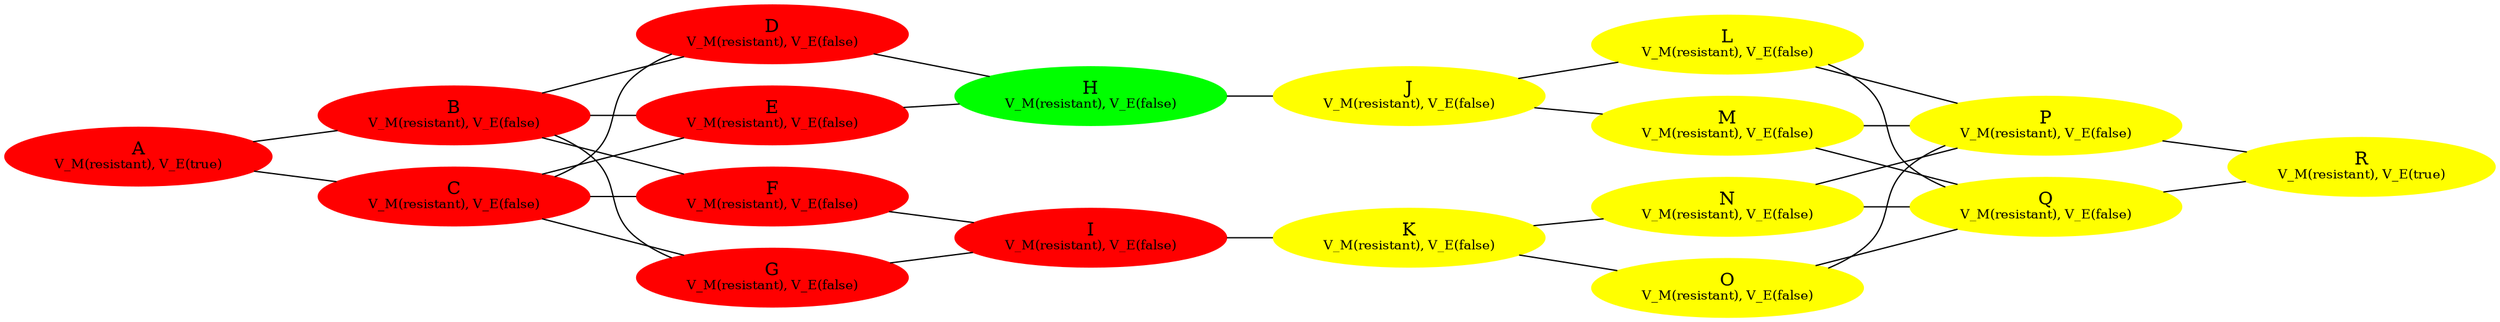 graph {
 rankdir=LR;
A[label=<A<BR /><FONT POINT-SIZE="10">V_M(resistant), V_E(true)</FONT>>,style=filled, color=red];
B[label=<B<BR /><FONT POINT-SIZE="10">V_M(resistant), V_E(false)</FONT>>,style=filled, color=red];
C[label=<C<BR /><FONT POINT-SIZE="10">V_M(resistant), V_E(false)</FONT>>,style=filled, color=red];
D[label=<D<BR /><FONT POINT-SIZE="10">V_M(resistant), V_E(false)</FONT>>,style=filled, color=red];
E[label=<E<BR /><FONT POINT-SIZE="10">V_M(resistant), V_E(false)</FONT>>,style=filled, color=red];
F[label=<F<BR /><FONT POINT-SIZE="10">V_M(resistant), V_E(false)</FONT>>,style=filled, color=red];
G[label=<G<BR /><FONT POINT-SIZE="10">V_M(resistant), V_E(false)</FONT>>,style=filled, color=red];
H[label=<H<BR /><FONT POINT-SIZE="10">V_M(resistant), V_E(false)</FONT>>,style=filled, color=green];
I[label=<I<BR /><FONT POINT-SIZE="10">V_M(resistant), V_E(false)</FONT>>,style=filled, color=red];
J[label=<J<BR /><FONT POINT-SIZE="10">V_M(resistant), V_E(false)</FONT>>,style=filled, color=yellow];
K[label=<K<BR /><FONT POINT-SIZE="10">V_M(resistant), V_E(false)</FONT>>,style=filled, color=yellow];
L[label=<L<BR /><FONT POINT-SIZE="10">V_M(resistant), V_E(false)</FONT>>,style=filled, color=yellow];
M[label=<M<BR /><FONT POINT-SIZE="10">V_M(resistant), V_E(false)</FONT>>,style=filled, color=yellow];
N[label=<N<BR /><FONT POINT-SIZE="10">V_M(resistant), V_E(false)</FONT>>,style=filled, color=yellow];
O[label=<O<BR /><FONT POINT-SIZE="10">V_M(resistant), V_E(false)</FONT>>,style=filled, color=yellow];
P[label=<P<BR /><FONT POINT-SIZE="10">V_M(resistant), V_E(false)</FONT>>,style=filled, color=yellow];
Q[label=<Q<BR /><FONT POINT-SIZE="10">V_M(resistant), V_E(false)</FONT>>,style=filled, color=yellow];
R[label=<R<BR /><FONT POINT-SIZE="10">V_M(resistant), V_E(true)</FONT>>,style=filled, color=yellow];
A -- {{B C }}
B -- {{D E F G }}
C -- {{D E F G }}
D -- {{H }}
E -- {{H }}
F -- {{I }}
G -- {{I }}
H -- {{J }}
I -- {{K }}
J -- {{L M }}
K -- {{N O }}
L -- {{P Q }}
M -- {{P Q }}
N -- {{P Q }}
O -- {{P Q }}
P -- {{R }}
Q -- {{R }}
R -- {{}}
}